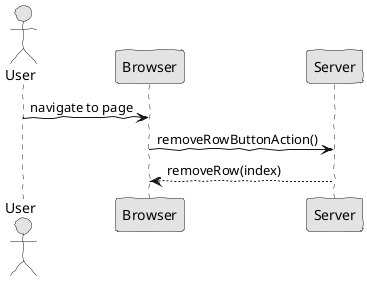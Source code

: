 @startuml  analysis.png
skinparam handwritten true
skinparam monochrome true
skinparam packageStyle rect
skinparam defaultFontName FG Virgil
skinparam shadowing false

actor User

User -> Browser : navigate to page 
Browser -> Server : removeRowButtonAction()
Server -->  Browser: removeRow(index)

@enduml